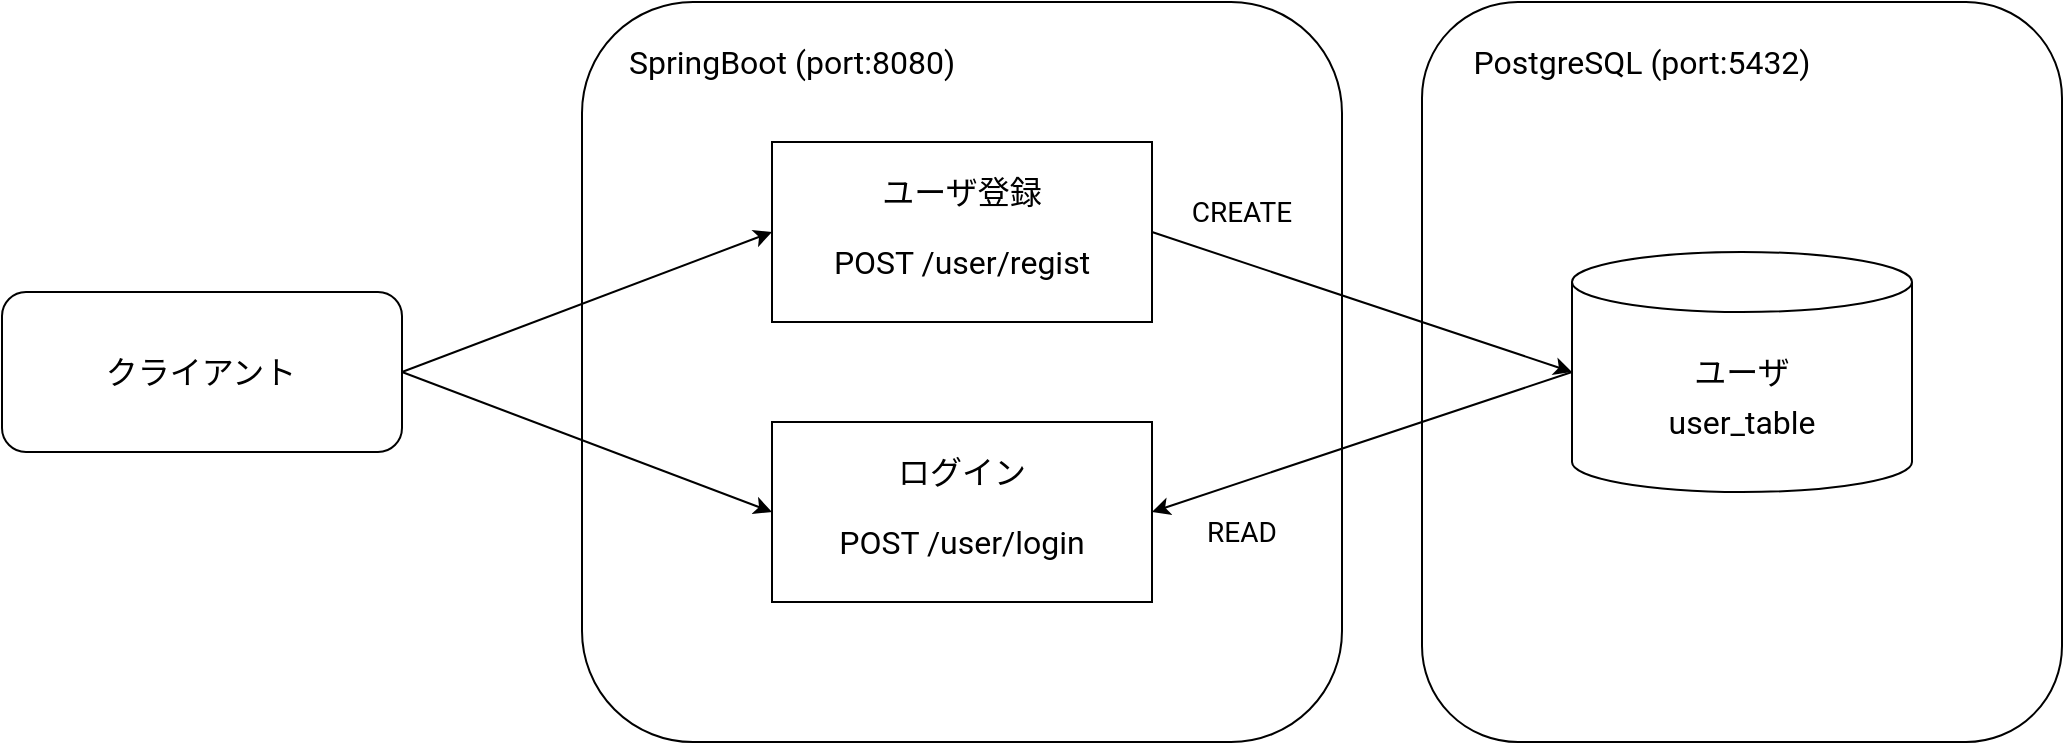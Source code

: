<mxfile>
    <diagram id="cvK7-PKeTfHvnh3QORpb" name="ページ1">
        <mxGraphModel dx="1523" dy="654" grid="1" gridSize="10" guides="1" tooltips="1" connect="1" arrows="1" fold="1" page="1" pageScale="1" pageWidth="827" pageHeight="1169" math="0" shadow="0">
            <root>
                <mxCell id="0"/>
                <mxCell id="1" parent="0"/>
                <mxCell id="20" value="" style="group" vertex="1" connectable="0" parent="1">
                    <mxGeometry x="490" y="200" width="320" height="370" as="geometry"/>
                </mxCell>
                <mxCell id="13" value="" style="rounded=1;whiteSpace=wrap;html=1;" vertex="1" parent="20">
                    <mxGeometry width="320" height="370" as="geometry"/>
                </mxCell>
                <mxCell id="14" value="PostgreSQL (port:5432)" style="text;strokeColor=none;align=center;fillColor=none;html=1;verticalAlign=middle;whiteSpace=wrap;rounded=0;fontFamily=Roboto;fontSource=https%3A%2F%2Ffonts.googleapis.com%2Fcss%3Ffamily%3DRoboto;fontSize=16;" vertex="1" parent="20">
                    <mxGeometry x="20" y="10" width="180" height="40" as="geometry"/>
                </mxCell>
                <mxCell id="19" value="" style="group" vertex="1" connectable="0" parent="1">
                    <mxGeometry x="70" y="200" width="410" height="370" as="geometry"/>
                </mxCell>
                <mxCell id="2" value="" style="rounded=1;whiteSpace=wrap;html=1;" vertex="1" parent="19">
                    <mxGeometry width="380" height="370" as="geometry"/>
                </mxCell>
                <mxCell id="3" value="SpringBoot (port:8080)" style="text;strokeColor=none;align=center;fillColor=none;html=1;verticalAlign=middle;whiteSpace=wrap;rounded=0;fontFamily=Roboto;fontSource=https%3A%2F%2Ffonts.googleapis.com%2Fcss%3Ffamily%3DRoboto;fontSize=16;" vertex="1" parent="19">
                    <mxGeometry x="10" y="10" width="190" height="40" as="geometry"/>
                </mxCell>
                <mxCell id="27" value="CREATE" style="text;strokeColor=none;align=center;fillColor=none;html=1;verticalAlign=middle;whiteSpace=wrap;rounded=0;fontFamily=Roboto;fontSource=https%3A%2F%2Ffonts.googleapis.com%2Fcss%3Ffamily%3DRoboto;fontSize=14;" vertex="1" parent="19">
                    <mxGeometry x="290" y="90" width="80" height="30" as="geometry"/>
                </mxCell>
                <mxCell id="28" value="READ" style="text;strokeColor=none;align=center;fillColor=none;html=1;verticalAlign=middle;whiteSpace=wrap;rounded=0;fontFamily=Roboto;fontSource=https%3A%2F%2Ffonts.googleapis.com%2Fcss%3Ffamily%3DRoboto;fontSize=14;" vertex="1" parent="19">
                    <mxGeometry x="290" y="250" width="80" height="30" as="geometry"/>
                </mxCell>
                <mxCell id="8" value="" style="group;fillStyle=auto;" vertex="1" connectable="0" parent="1">
                    <mxGeometry x="165" y="270" width="190" height="90" as="geometry"/>
                </mxCell>
                <mxCell id="4" value="" style="rounded=0;whiteSpace=wrap;html=1;fontSize=16;" vertex="1" parent="8">
                    <mxGeometry width="190" height="90" as="geometry"/>
                </mxCell>
                <mxCell id="5" value="ユーザ登録" style="text;strokeColor=none;align=center;fillColor=none;html=1;verticalAlign=middle;whiteSpace=wrap;rounded=0;fontFamily=Noto Sans Japanese;fontSource=https%3A%2F%2Ffonts.googleapis.com%2Fcss%3Ffamily%3DNoto%2BSans%2BJapanese;fontSize=16;" vertex="1" parent="8">
                    <mxGeometry x="45" y="10" width="100" height="30" as="geometry"/>
                </mxCell>
                <mxCell id="6" value="POST /user/regist" style="text;strokeColor=none;align=center;fillColor=none;html=1;verticalAlign=middle;whiteSpace=wrap;rounded=0;fontFamily=Roboto;fontSource=https%3A%2F%2Ffonts.googleapis.com%2Fcss%3Ffamily%3DRoboto;fontSize=16;" vertex="1" parent="8">
                    <mxGeometry x="5" y="40" width="180" height="40" as="geometry"/>
                </mxCell>
                <mxCell id="9" value="" style="group" vertex="1" connectable="0" parent="1">
                    <mxGeometry x="165" y="410" width="190" height="90" as="geometry"/>
                </mxCell>
                <mxCell id="10" value="" style="rounded=0;whiteSpace=wrap;html=1;fontSize=16;" vertex="1" parent="9">
                    <mxGeometry width="190" height="90" as="geometry"/>
                </mxCell>
                <mxCell id="11" value="ログイン" style="text;strokeColor=none;align=center;fillColor=none;html=1;verticalAlign=middle;whiteSpace=wrap;rounded=0;fontFamily=Noto Sans Japanese;fontSource=https%3A%2F%2Ffonts.googleapis.com%2Fcss%3Ffamily%3DNoto%2BSans%2BJapanese;fontSize=16;" vertex="1" parent="9">
                    <mxGeometry x="45" y="10" width="100" height="30" as="geometry"/>
                </mxCell>
                <mxCell id="12" value="POST /user/login" style="text;strokeColor=none;align=center;fillColor=none;html=1;verticalAlign=middle;whiteSpace=wrap;rounded=0;fontFamily=Roboto;fontSource=https%3A%2F%2Ffonts.googleapis.com%2Fcss%3Ffamily%3DRoboto;fontSize=16;" vertex="1" parent="9">
                    <mxGeometry x="5" y="40" width="180" height="40" as="geometry"/>
                </mxCell>
                <mxCell id="18" value="" style="group" vertex="1" connectable="0" parent="1">
                    <mxGeometry x="565" y="325" width="170" height="120" as="geometry"/>
                </mxCell>
                <mxCell id="15" value="" style="shape=cylinder3;whiteSpace=wrap;html=1;boundedLbl=1;backgroundOutline=1;size=15;fontSize=16;" vertex="1" parent="18">
                    <mxGeometry width="170" height="120" as="geometry"/>
                </mxCell>
                <mxCell id="16" value="ユーザ" style="text;strokeColor=none;align=center;fillColor=none;html=1;verticalAlign=middle;whiteSpace=wrap;rounded=0;fontFamily=Noto Sans Japanese;fontSource=https%3A%2F%2Ffonts.googleapis.com%2Fcss%3Ffamily%3DNoto%2BSans%2BJapanese;fontSize=16;" vertex="1" parent="18">
                    <mxGeometry x="35" y="45" width="100" height="30" as="geometry"/>
                </mxCell>
                <mxCell id="17" value="user_table" style="text;strokeColor=none;align=center;fillColor=none;html=1;verticalAlign=middle;whiteSpace=wrap;rounded=0;fontFamily=Roboto;fontSource=https%3A%2F%2Ffonts.googleapis.com%2Fcss%3Ffamily%3DRoboto;fontSize=16;" vertex="1" parent="18">
                    <mxGeometry x="46.25" y="65" width="77.5" height="40" as="geometry"/>
                </mxCell>
                <mxCell id="21" value="" style="endArrow=classic;html=1;fontSize=16;exitX=1;exitY=0.5;exitDx=0;exitDy=0;entryX=0;entryY=0.5;entryDx=0;entryDy=0;entryPerimeter=0;" edge="1" parent="1" source="4" target="15">
                    <mxGeometry width="50" height="50" relative="1" as="geometry">
                        <mxPoint x="400" y="370" as="sourcePoint"/>
                        <mxPoint x="450" y="320" as="targetPoint"/>
                    </mxGeometry>
                </mxCell>
                <mxCell id="22" value="" style="endArrow=classic;html=1;fontSize=16;entryX=1;entryY=0.5;entryDx=0;entryDy=0;exitX=0;exitY=0.5;exitDx=0;exitDy=0;exitPerimeter=0;" edge="1" parent="1" source="15" target="10">
                    <mxGeometry width="50" height="50" relative="1" as="geometry">
                        <mxPoint x="560" y="390" as="sourcePoint"/>
                        <mxPoint x="575" y="395" as="targetPoint"/>
                    </mxGeometry>
                </mxCell>
                <mxCell id="24" value="" style="group" vertex="1" connectable="0" parent="1">
                    <mxGeometry x="-220" y="345" width="200" height="80" as="geometry"/>
                </mxCell>
                <mxCell id="25" value="" style="rounded=1;whiteSpace=wrap;html=1;" vertex="1" parent="24">
                    <mxGeometry width="200" height="80" as="geometry"/>
                </mxCell>
                <mxCell id="26" value="クライアント" style="text;strokeColor=none;align=center;fillColor=none;html=1;verticalAlign=middle;whiteSpace=wrap;rounded=0;fontFamily=Roboto;fontSource=https%3A%2F%2Ffonts.googleapis.com%2Fcss%3Ffamily%3DRoboto;fontSize=16;" vertex="1" parent="24">
                    <mxGeometry x="50.461" y="19.258" width="99.087" height="41.476" as="geometry"/>
                </mxCell>
                <mxCell id="30" value="" style="endArrow=classic;html=1;fontSize=16;exitX=1;exitY=0.5;exitDx=0;exitDy=0;entryX=0;entryY=0.5;entryDx=0;entryDy=0;" edge="1" parent="1" source="25" target="4">
                    <mxGeometry width="50" height="50" relative="1" as="geometry">
                        <mxPoint x="365" y="325" as="sourcePoint"/>
                        <mxPoint x="575" y="395" as="targetPoint"/>
                    </mxGeometry>
                </mxCell>
                <mxCell id="31" value="" style="endArrow=classic;html=1;fontSize=16;exitX=1;exitY=0.5;exitDx=0;exitDy=0;entryX=0;entryY=0.5;entryDx=0;entryDy=0;" edge="1" parent="1" source="25" target="10">
                    <mxGeometry width="50" height="50" relative="1" as="geometry">
                        <mxPoint x="-10" y="395" as="sourcePoint"/>
                        <mxPoint x="175" y="325" as="targetPoint"/>
                    </mxGeometry>
                </mxCell>
            </root>
        </mxGraphModel>
    </diagram>
</mxfile>